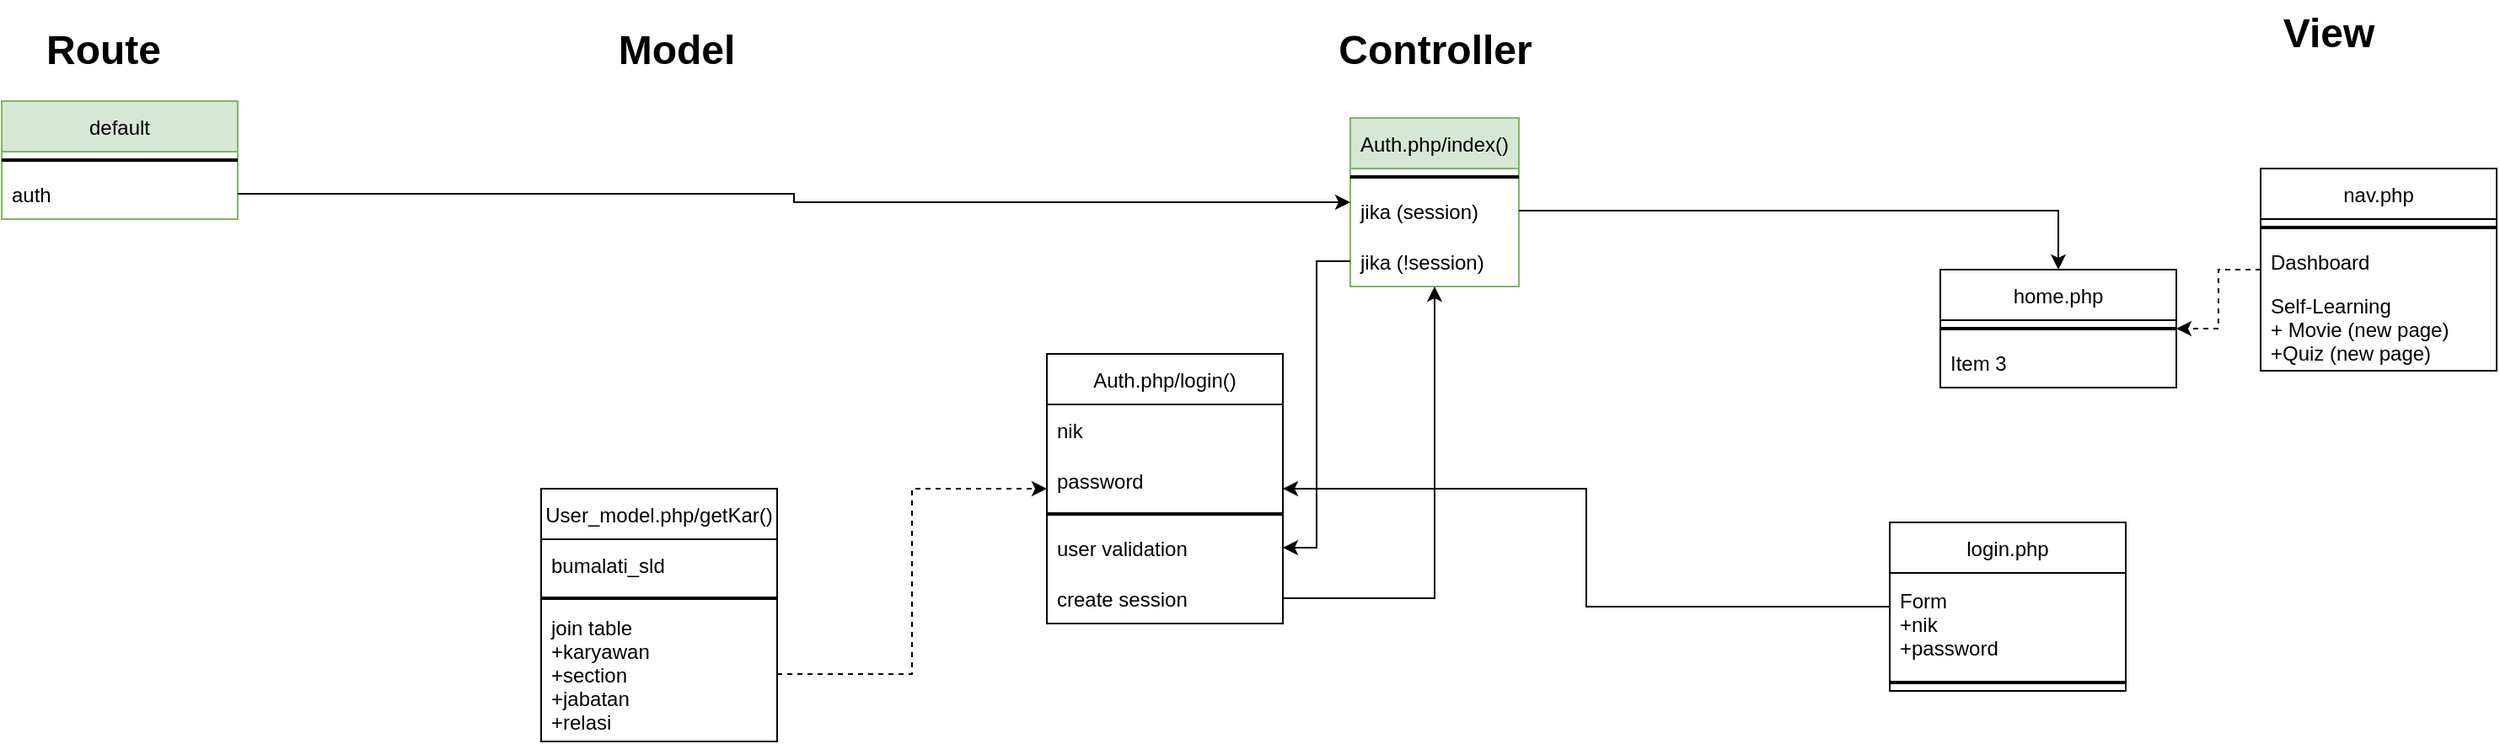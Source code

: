 <mxfile version="20.2.3" type="github">
  <diagram id="gvvTzR7uGT_bNPgD18M2" name="Page-1">
    <mxGraphModel dx="3253" dy="567" grid="1" gridSize="10" guides="1" tooltips="1" connect="1" arrows="1" fold="1" page="1" pageScale="1" pageWidth="850" pageHeight="1100" math="0" shadow="0">
      <root>
        <mxCell id="0" />
        <mxCell id="1" parent="0" />
        <mxCell id="DbeRRAhSJZjK44iz7FhN-1" value="Auth.php/login()" style="swimlane;fontStyle=0;childLayout=stackLayout;horizontal=1;startSize=30;horizontalStack=0;resizeParent=1;resizeParentMax=0;resizeLast=0;collapsible=1;marginBottom=0;" parent="1" vertex="1">
          <mxGeometry x="-230" y="220" width="140" height="160" as="geometry" />
        </mxCell>
        <mxCell id="DbeRRAhSJZjK44iz7FhN-9" value="nik" style="text;strokeColor=none;fillColor=none;align=left;verticalAlign=middle;spacingLeft=4;spacingRight=4;overflow=hidden;points=[[0,0.5],[1,0.5]];portConstraint=eastwest;rotatable=0;" parent="DbeRRAhSJZjK44iz7FhN-1" vertex="1">
          <mxGeometry y="30" width="140" height="30" as="geometry" />
        </mxCell>
        <mxCell id="DbeRRAhSJZjK44iz7FhN-25" value="password" style="text;strokeColor=none;fillColor=none;align=left;verticalAlign=middle;spacingLeft=4;spacingRight=4;overflow=hidden;points=[[0,0.5],[1,0.5]];portConstraint=eastwest;rotatable=0;" parent="DbeRRAhSJZjK44iz7FhN-1" vertex="1">
          <mxGeometry y="60" width="140" height="30" as="geometry" />
        </mxCell>
        <mxCell id="DbeRRAhSJZjK44iz7FhN-23" value="" style="line;strokeWidth=2;html=1;" parent="DbeRRAhSJZjK44iz7FhN-1" vertex="1">
          <mxGeometry y="90" width="140" height="10" as="geometry" />
        </mxCell>
        <mxCell id="DbeRRAhSJZjK44iz7FhN-22" value="user validation" style="text;strokeColor=none;fillColor=none;align=left;verticalAlign=middle;spacingLeft=4;spacingRight=4;overflow=hidden;points=[[0,0.5],[1,0.5]];portConstraint=eastwest;rotatable=0;" parent="DbeRRAhSJZjK44iz7FhN-1" vertex="1">
          <mxGeometry y="100" width="140" height="30" as="geometry" />
        </mxCell>
        <mxCell id="DbeRRAhSJZjK44iz7FhN-21" value="create session" style="text;strokeColor=none;fillColor=none;align=left;verticalAlign=middle;spacingLeft=4;spacingRight=4;overflow=hidden;points=[[0,0.5],[1,0.5]];portConstraint=eastwest;rotatable=0;" parent="DbeRRAhSJZjK44iz7FhN-1" vertex="1">
          <mxGeometry y="130" width="140" height="30" as="geometry" />
        </mxCell>
        <mxCell id="DbeRRAhSJZjK44iz7FhN-8" value="Auth.php/index()" style="swimlane;fontStyle=0;childLayout=stackLayout;horizontal=1;startSize=30;horizontalStack=0;resizeParent=1;resizeParentMax=0;resizeLast=0;collapsible=1;marginBottom=0;fillColor=#d5e8d4;strokeColor=#82b366;" parent="1" vertex="1">
          <mxGeometry x="-50" y="80" width="100" height="100" as="geometry" />
        </mxCell>
        <mxCell id="DbeRRAhSJZjK44iz7FhN-10" value="" style="line;strokeWidth=2;html=1;" parent="DbeRRAhSJZjK44iz7FhN-8" vertex="1">
          <mxGeometry y="30" width="100" height="10" as="geometry" />
        </mxCell>
        <mxCell id="DbeRRAhSJZjK44iz7FhN-11" value="jika (session)" style="text;strokeColor=none;fillColor=none;align=left;verticalAlign=middle;spacingLeft=4;spacingRight=4;overflow=hidden;points=[[0,0.5],[1,0.5]];portConstraint=eastwest;rotatable=0;" parent="DbeRRAhSJZjK44iz7FhN-8" vertex="1">
          <mxGeometry y="40" width="100" height="30" as="geometry" />
        </mxCell>
        <mxCell id="DbeRRAhSJZjK44iz7FhN-12" value="jika (!session)" style="text;strokeColor=none;fillColor=none;align=left;verticalAlign=middle;spacingLeft=4;spacingRight=4;overflow=hidden;points=[[0,0.5],[1,0.5]];portConstraint=eastwest;rotatable=0;" parent="DbeRRAhSJZjK44iz7FhN-8" vertex="1">
          <mxGeometry y="70" width="100" height="30" as="geometry" />
        </mxCell>
        <mxCell id="DbeRRAhSJZjK44iz7FhN-13" value="home.php" style="swimlane;fontStyle=0;childLayout=stackLayout;horizontal=1;startSize=30;horizontalStack=0;resizeParent=1;resizeParentMax=0;resizeLast=0;collapsible=1;marginBottom=0;" parent="1" vertex="1">
          <mxGeometry x="300" y="170" width="140" height="70" as="geometry" />
        </mxCell>
        <mxCell id="DbeRRAhSJZjK44iz7FhN-15" value="" style="line;strokeWidth=2;html=1;" parent="DbeRRAhSJZjK44iz7FhN-13" vertex="1">
          <mxGeometry y="30" width="140" height="10" as="geometry" />
        </mxCell>
        <mxCell id="DbeRRAhSJZjK44iz7FhN-17" value="Item 3" style="text;strokeColor=none;fillColor=none;align=left;verticalAlign=middle;spacingLeft=4;spacingRight=4;overflow=hidden;points=[[0,0.5],[1,0.5]];portConstraint=eastwest;rotatable=0;" parent="DbeRRAhSJZjK44iz7FhN-13" vertex="1">
          <mxGeometry y="40" width="140" height="30" as="geometry" />
        </mxCell>
        <mxCell id="DbeRRAhSJZjK44iz7FhN-18" style="edgeStyle=orthogonalEdgeStyle;rounded=0;orthogonalLoop=1;jettySize=auto;html=1;" parent="1" source="DbeRRAhSJZjK44iz7FhN-11" target="DbeRRAhSJZjK44iz7FhN-13" edge="1">
          <mxGeometry relative="1" as="geometry" />
        </mxCell>
        <mxCell id="DbeRRAhSJZjK44iz7FhN-19" style="edgeStyle=orthogonalEdgeStyle;rounded=0;orthogonalLoop=1;jettySize=auto;html=1;" parent="1" source="DbeRRAhSJZjK44iz7FhN-12" target="DbeRRAhSJZjK44iz7FhN-22" edge="1">
          <mxGeometry relative="1" as="geometry" />
        </mxCell>
        <mxCell id="DbeRRAhSJZjK44iz7FhN-20" value="Controller" style="text;strokeColor=none;fillColor=none;html=1;fontSize=24;fontStyle=1;verticalAlign=middle;align=center;" parent="1" vertex="1">
          <mxGeometry x="-50" y="20" width="100" height="40" as="geometry" />
        </mxCell>
        <mxCell id="DbeRRAhSJZjK44iz7FhN-26" value="User_model.php/getKar()" style="swimlane;fontStyle=0;childLayout=stackLayout;horizontal=1;startSize=30;horizontalStack=0;resizeParent=1;resizeParentMax=0;resizeLast=0;collapsible=1;marginBottom=0;" parent="1" vertex="1">
          <mxGeometry x="-530" y="300" width="140" height="150" as="geometry" />
        </mxCell>
        <mxCell id="DbeRRAhSJZjK44iz7FhN-27" value="bumalati_sld" style="text;strokeColor=none;fillColor=none;align=left;verticalAlign=middle;spacingLeft=4;spacingRight=4;overflow=hidden;points=[[0,0.5],[1,0.5]];portConstraint=eastwest;rotatable=0;" parent="DbeRRAhSJZjK44iz7FhN-26" vertex="1">
          <mxGeometry y="30" width="140" height="30" as="geometry" />
        </mxCell>
        <mxCell id="DbeRRAhSJZjK44iz7FhN-29" value="" style="line;strokeWidth=2;html=1;" parent="DbeRRAhSJZjK44iz7FhN-26" vertex="1">
          <mxGeometry y="60" width="140" height="10" as="geometry" />
        </mxCell>
        <mxCell id="DbeRRAhSJZjK44iz7FhN-30" value="join table&#xa;+karyawan&#xa;+section&#xa;+jabatan&#xa;+relasi" style="text;strokeColor=none;fillColor=none;align=left;verticalAlign=middle;spacingLeft=4;spacingRight=4;overflow=hidden;points=[[0,0.5],[1,0.5]];portConstraint=eastwest;rotatable=0;" parent="DbeRRAhSJZjK44iz7FhN-26" vertex="1">
          <mxGeometry y="70" width="140" height="80" as="geometry" />
        </mxCell>
        <mxCell id="DbeRRAhSJZjK44iz7FhN-32" value="Model" style="text;strokeColor=none;fillColor=none;html=1;fontSize=24;fontStyle=1;verticalAlign=middle;align=center;" parent="1" vertex="1">
          <mxGeometry x="-500" y="20" width="100" height="40" as="geometry" />
        </mxCell>
        <mxCell id="DbeRRAhSJZjK44iz7FhN-35" style="edgeStyle=orthogonalEdgeStyle;rounded=0;orthogonalLoop=1;jettySize=auto;html=1;" parent="1" source="DbeRRAhSJZjK44iz7FhN-21" target="DbeRRAhSJZjK44iz7FhN-8" edge="1">
          <mxGeometry relative="1" as="geometry" />
        </mxCell>
        <mxCell id="DbeRRAhSJZjK44iz7FhN-36" style="edgeStyle=orthogonalEdgeStyle;rounded=0;orthogonalLoop=1;jettySize=auto;html=1;dashed=1;" parent="1" source="DbeRRAhSJZjK44iz7FhN-30" target="DbeRRAhSJZjK44iz7FhN-1" edge="1">
          <mxGeometry relative="1" as="geometry" />
        </mxCell>
        <mxCell id="DbeRRAhSJZjK44iz7FhN-37" value="Route" style="text;strokeColor=none;fillColor=none;html=1;fontSize=24;fontStyle=1;verticalAlign=middle;align=center;" parent="1" vertex="1">
          <mxGeometry x="-840" y="20" width="100" height="40" as="geometry" />
        </mxCell>
        <mxCell id="DbeRRAhSJZjK44iz7FhN-38" value="default" style="swimlane;fontStyle=0;childLayout=stackLayout;horizontal=1;startSize=30;horizontalStack=0;resizeParent=1;resizeParentMax=0;resizeLast=0;collapsible=1;marginBottom=0;fillColor=#d5e8d4;strokeColor=#82b366;" parent="1" vertex="1">
          <mxGeometry x="-850" y="70" width="140" height="70" as="geometry" />
        </mxCell>
        <mxCell id="DbeRRAhSJZjK44iz7FhN-40" value="" style="line;strokeWidth=2;html=1;" parent="DbeRRAhSJZjK44iz7FhN-38" vertex="1">
          <mxGeometry y="30" width="140" height="10" as="geometry" />
        </mxCell>
        <mxCell id="DbeRRAhSJZjK44iz7FhN-42" value="auth" style="text;strokeColor=none;fillColor=none;align=left;verticalAlign=middle;spacingLeft=4;spacingRight=4;overflow=hidden;points=[[0,0.5],[1,0.5]];portConstraint=eastwest;rotatable=0;" parent="DbeRRAhSJZjK44iz7FhN-38" vertex="1">
          <mxGeometry y="40" width="140" height="30" as="geometry" />
        </mxCell>
        <mxCell id="DbeRRAhSJZjK44iz7FhN-43" style="edgeStyle=orthogonalEdgeStyle;rounded=0;orthogonalLoop=1;jettySize=auto;html=1;" parent="1" source="DbeRRAhSJZjK44iz7FhN-42" target="DbeRRAhSJZjK44iz7FhN-8" edge="1">
          <mxGeometry relative="1" as="geometry" />
        </mxCell>
        <mxCell id="DbeRRAhSJZjK44iz7FhN-44" value="View" style="text;strokeColor=none;fillColor=none;html=1;fontSize=24;fontStyle=1;verticalAlign=middle;align=center;" parent="1" vertex="1">
          <mxGeometry x="480" y="10" width="100" height="40" as="geometry" />
        </mxCell>
        <mxCell id="DbeRRAhSJZjK44iz7FhN-51" style="edgeStyle=orthogonalEdgeStyle;rounded=0;orthogonalLoop=1;jettySize=auto;html=1;" parent="1" source="DbeRRAhSJZjK44iz7FhN-45" target="DbeRRAhSJZjK44iz7FhN-1" edge="1">
          <mxGeometry relative="1" as="geometry" />
        </mxCell>
        <mxCell id="DbeRRAhSJZjK44iz7FhN-45" value="login.php" style="swimlane;fontStyle=0;childLayout=stackLayout;horizontal=1;startSize=30;horizontalStack=0;resizeParent=1;resizeParentMax=0;resizeLast=0;collapsible=1;marginBottom=0;" parent="1" vertex="1">
          <mxGeometry x="270" y="320" width="140" height="100" as="geometry" />
        </mxCell>
        <mxCell id="DbeRRAhSJZjK44iz7FhN-50" value="Form&#xa;+nik&#xa;+password" style="text;strokeColor=none;fillColor=none;align=left;verticalAlign=middle;spacingLeft=4;spacingRight=4;overflow=hidden;points=[[0,0.5],[1,0.5]];portConstraint=eastwest;rotatable=0;" parent="DbeRRAhSJZjK44iz7FhN-45" vertex="1">
          <mxGeometry y="30" width="140" height="60" as="geometry" />
        </mxCell>
        <mxCell id="DbeRRAhSJZjK44iz7FhN-47" value="" style="line;strokeWidth=2;html=1;" parent="DbeRRAhSJZjK44iz7FhN-45" vertex="1">
          <mxGeometry y="90" width="140" height="10" as="geometry" />
        </mxCell>
        <mxCell id="DbeRRAhSJZjK44iz7FhN-57" style="edgeStyle=orthogonalEdgeStyle;rounded=0;orthogonalLoop=1;jettySize=auto;html=1;dashed=1;" parent="1" source="DbeRRAhSJZjK44iz7FhN-52" target="DbeRRAhSJZjK44iz7FhN-13" edge="1">
          <mxGeometry relative="1" as="geometry" />
        </mxCell>
        <mxCell id="DbeRRAhSJZjK44iz7FhN-52" value="nav.php" style="swimlane;fontStyle=0;childLayout=stackLayout;horizontal=1;startSize=30;horizontalStack=0;resizeParent=1;resizeParentMax=0;resizeLast=0;collapsible=1;marginBottom=0;" parent="1" vertex="1">
          <mxGeometry x="490" y="110" width="140" height="120" as="geometry" />
        </mxCell>
        <mxCell id="DbeRRAhSJZjK44iz7FhN-54" value="" style="line;strokeWidth=2;html=1;" parent="DbeRRAhSJZjK44iz7FhN-52" vertex="1">
          <mxGeometry y="30" width="140" height="10" as="geometry" />
        </mxCell>
        <mxCell id="DbeRRAhSJZjK44iz7FhN-14" value="Dashboard" style="text;strokeColor=none;fillColor=none;align=left;verticalAlign=middle;spacingLeft=4;spacingRight=4;overflow=hidden;points=[[0,0.5],[1,0.5]];portConstraint=eastwest;rotatable=0;" parent="DbeRRAhSJZjK44iz7FhN-52" vertex="1">
          <mxGeometry y="40" width="140" height="30" as="geometry" />
        </mxCell>
        <mxCell id="ezvwo6hMwYs2ix5umQPv-1" value="Self-Learning&#xa;+ Movie (new page)&#xa;+Quiz (new page)" style="text;strokeColor=none;fillColor=none;align=left;verticalAlign=middle;spacingLeft=4;spacingRight=4;overflow=hidden;points=[[0,0.5],[1,0.5]];portConstraint=eastwest;rotatable=0;" vertex="1" parent="DbeRRAhSJZjK44iz7FhN-52">
          <mxGeometry y="70" width="140" height="50" as="geometry" />
        </mxCell>
      </root>
    </mxGraphModel>
  </diagram>
</mxfile>
